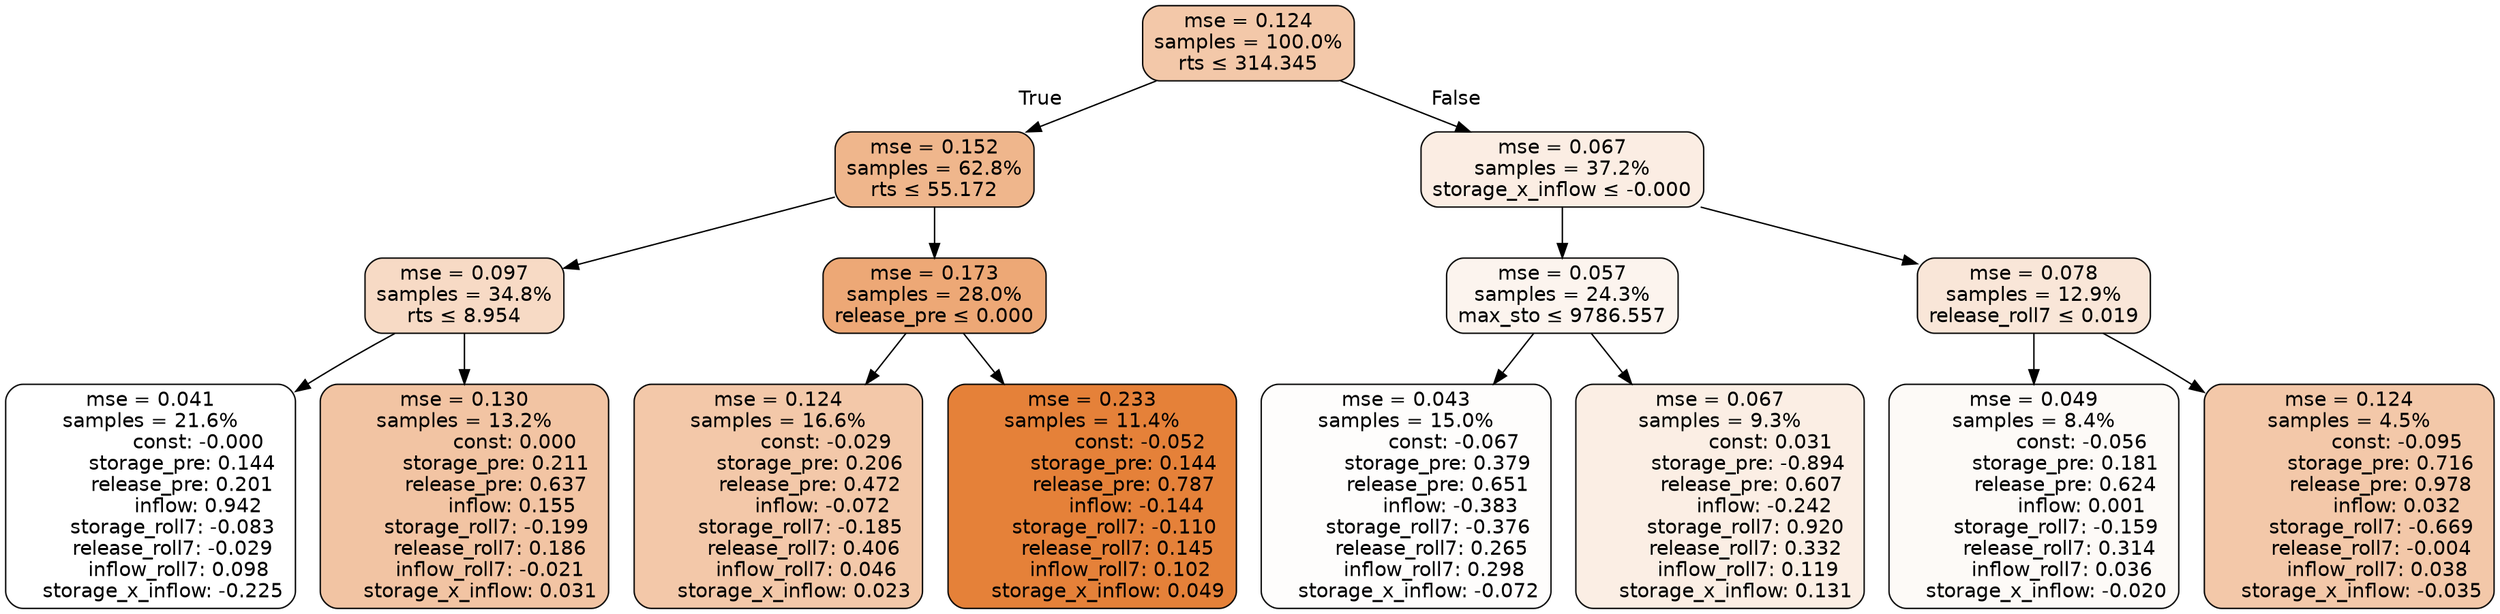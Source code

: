 digraph tree {
bgcolor="transparent"
node [shape=rectangle, style="filled, rounded", color="black", fontname=helvetica] ;
edge [fontname=helvetica] ;
	"0" [label="mse = 0.124
samples = 100.0%
rts &le; 314.345", fillcolor="#f3c8a9"]
	"1" [label="mse = 0.152
samples = 62.8%
rts &le; 55.172", fillcolor="#efb68c"]
	"2" [label="mse = 0.097
samples = 34.8%
rts &le; 8.954", fillcolor="#f7dac5"]
	"3" [label="mse = 0.041
samples = 21.6%
               const: -0.000
          storage_pre: 0.144
          release_pre: 0.201
               inflow: 0.942
       storage_roll7: -0.083
       release_roll7: -0.029
         inflow_roll7: 0.098
    storage_x_inflow: -0.225", fillcolor="#ffffff"]
	"4" [label="mse = 0.130
samples = 13.2%
                const: 0.000
          storage_pre: 0.211
          release_pre: 0.637
               inflow: 0.155
       storage_roll7: -0.199
        release_roll7: 0.186
        inflow_roll7: -0.021
     storage_x_inflow: 0.031", fillcolor="#f2c4a3"]
	"5" [label="mse = 0.173
samples = 28.0%
release_pre &le; 0.000", fillcolor="#eda876"]
	"6" [label="mse = 0.124
samples = 16.6%
               const: -0.029
          storage_pre: 0.206
          release_pre: 0.472
              inflow: -0.072
       storage_roll7: -0.185
        release_roll7: 0.406
         inflow_roll7: 0.046
     storage_x_inflow: 0.023", fillcolor="#f3c8a9"]
	"7" [label="mse = 0.233
samples = 11.4%
               const: -0.052
          storage_pre: 0.144
          release_pre: 0.787
              inflow: -0.144
       storage_roll7: -0.110
        release_roll7: 0.145
         inflow_roll7: 0.102
     storage_x_inflow: 0.049", fillcolor="#e58139"]
	"8" [label="mse = 0.067
samples = 37.2%
storage_x_inflow &le; -0.000", fillcolor="#fbede3"]
	"9" [label="mse = 0.057
samples = 24.3%
max_sto &le; 9786.557", fillcolor="#fcf4ee"]
	"10" [label="mse = 0.043
samples = 15.0%
               const: -0.067
          storage_pre: 0.379
          release_pre: 0.651
              inflow: -0.383
       storage_roll7: -0.376
        release_roll7: 0.265
         inflow_roll7: 0.298
    storage_x_inflow: -0.072", fillcolor="#fefdfc"]
	"11" [label="mse = 0.067
samples = 9.3%
                const: 0.031
         storage_pre: -0.894
          release_pre: 0.607
              inflow: -0.242
        storage_roll7: 0.920
        release_roll7: 0.332
         inflow_roll7: 0.119
     storage_x_inflow: 0.131", fillcolor="#fbeee4"]
	"12" [label="mse = 0.078
samples = 12.9%
release_roll7 &le; 0.019", fillcolor="#f9e6d8"]
	"13" [label="mse = 0.049
samples = 8.4%
               const: -0.056
          storage_pre: 0.181
          release_pre: 0.624
               inflow: 0.001
       storage_roll7: -0.159
        release_roll7: 0.314
         inflow_roll7: 0.036
    storage_x_inflow: -0.020", fillcolor="#fdfaf7"]
	"14" [label="mse = 0.124
samples = 4.5%
               const: -0.095
          storage_pre: 0.716
          release_pre: 0.978
               inflow: 0.032
       storage_roll7: -0.669
       release_roll7: -0.004
         inflow_roll7: 0.038
    storage_x_inflow: -0.035", fillcolor="#f3c8a9"]

	"0" -> "1" [labeldistance=2.5, labelangle=45, headlabel="True"]
	"1" -> "2"
	"2" -> "3"
	"2" -> "4"
	"1" -> "5"
	"5" -> "6"
	"5" -> "7"
	"0" -> "8" [labeldistance=2.5, labelangle=-45, headlabel="False"]
	"8" -> "9"
	"9" -> "10"
	"9" -> "11"
	"8" -> "12"
	"12" -> "13"
	"12" -> "14"
}